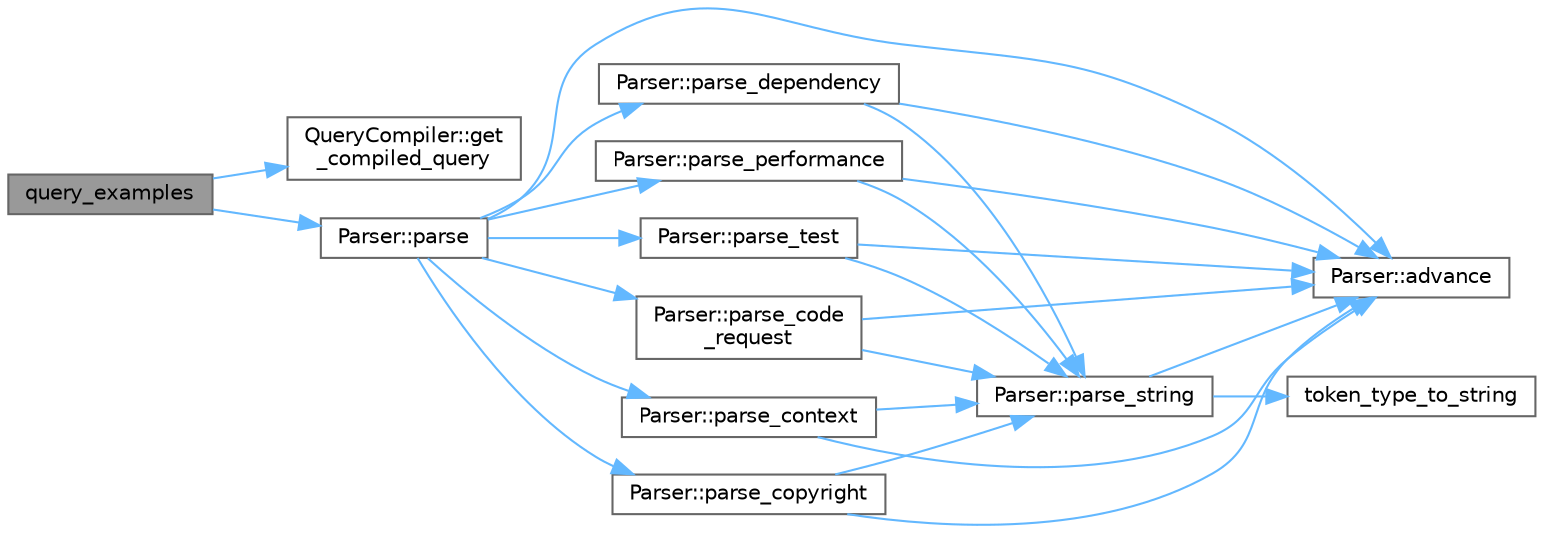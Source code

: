digraph "query_examples"
{
 // INTERACTIVE_SVG=YES
 // LATEX_PDF_SIZE
  bgcolor="transparent";
  edge [fontname=Helvetica,fontsize=10,labelfontname=Helvetica,labelfontsize=10];
  node [fontname=Helvetica,fontsize=10,shape=box,height=0.2,width=0.4];
  rankdir="LR";
  Node1 [id="Node000001",label="query_examples",height=0.2,width=0.4,color="gray40", fillcolor="grey60", style="filled", fontcolor="black",tooltip=" "];
  Node1 -> Node2 [id="edge1_Node000001_Node000002",color="steelblue1",style="solid",tooltip=" "];
  Node2 [id="Node000002",label="QueryCompiler::get\l_compiled_query",height=0.2,width=0.4,color="grey40", fillcolor="white", style="filled",URL="$class_query_compiler.html#a1388810fdc7a7baea96dc14446350d7f",tooltip=" "];
  Node1 -> Node3 [id="edge2_Node000001_Node000003",color="steelblue1",style="solid",tooltip=" "];
  Node3 [id="Node000003",label="Parser::parse",height=0.2,width=0.4,color="grey40", fillcolor="white", style="filled",URL="$class_parser.html#a5bb9e2439834d492b5bf186fec35ff3e",tooltip=" "];
  Node3 -> Node4 [id="edge3_Node000003_Node000004",color="steelblue1",style="solid",tooltip=" "];
  Node4 [id="Node000004",label="Parser::advance",height=0.2,width=0.4,color="grey40", fillcolor="white", style="filled",URL="$class_parser.html#add1eddb7d0c761330d9a90a08638a762",tooltip=" "];
  Node3 -> Node5 [id="edge4_Node000003_Node000005",color="steelblue1",style="solid",tooltip=" "];
  Node5 [id="Node000005",label="Parser::parse_code\l_request",height=0.2,width=0.4,color="grey40", fillcolor="white", style="filled",URL="$class_parser.html#a5c664ca81f7065fc0a8eb9763da29bb8",tooltip=" "];
  Node5 -> Node4 [id="edge5_Node000005_Node000004",color="steelblue1",style="solid",tooltip=" "];
  Node5 -> Node6 [id="edge6_Node000005_Node000006",color="steelblue1",style="solid",tooltip=" "];
  Node6 [id="Node000006",label="Parser::parse_string",height=0.2,width=0.4,color="grey40", fillcolor="white", style="filled",URL="$class_parser.html#ae94806d020b21a05fef2bfbfa538ec93",tooltip=" "];
  Node6 -> Node4 [id="edge7_Node000006_Node000004",color="steelblue1",style="solid",tooltip=" "];
  Node6 -> Node7 [id="edge8_Node000006_Node000007",color="steelblue1",style="solid",tooltip=" "];
  Node7 [id="Node000007",label="token_type_to_string",height=0.2,width=0.4,color="grey40", fillcolor="white", style="filled",URL="$cql_8cpp.html#a349ed62556e6e28823af7d657af4654f",tooltip=" "];
  Node3 -> Node8 [id="edge9_Node000003_Node000008",color="steelblue1",style="solid",tooltip=" "];
  Node8 [id="Node000008",label="Parser::parse_context",height=0.2,width=0.4,color="grey40", fillcolor="white", style="filled",URL="$class_parser.html#ad9bf18edcaded14fa81e8b510a1d18a0",tooltip=" "];
  Node8 -> Node4 [id="edge10_Node000008_Node000004",color="steelblue1",style="solid",tooltip=" "];
  Node8 -> Node6 [id="edge11_Node000008_Node000006",color="steelblue1",style="solid",tooltip=" "];
  Node3 -> Node9 [id="edge12_Node000003_Node000009",color="steelblue1",style="solid",tooltip=" "];
  Node9 [id="Node000009",label="Parser::parse_copyright",height=0.2,width=0.4,color="grey40", fillcolor="white", style="filled",URL="$class_parser.html#a54d829f3e12cd2252095aec80168308a",tooltip=" "];
  Node9 -> Node4 [id="edge13_Node000009_Node000004",color="steelblue1",style="solid",tooltip=" "];
  Node9 -> Node6 [id="edge14_Node000009_Node000006",color="steelblue1",style="solid",tooltip=" "];
  Node3 -> Node10 [id="edge15_Node000003_Node000010",color="steelblue1",style="solid",tooltip=" "];
  Node10 [id="Node000010",label="Parser::parse_dependency",height=0.2,width=0.4,color="grey40", fillcolor="white", style="filled",URL="$class_parser.html#af2772a020de828eadc2b366c9e14f93c",tooltip=" "];
  Node10 -> Node4 [id="edge16_Node000010_Node000004",color="steelblue1",style="solid",tooltip=" "];
  Node10 -> Node6 [id="edge17_Node000010_Node000006",color="steelblue1",style="solid",tooltip=" "];
  Node3 -> Node11 [id="edge18_Node000003_Node000011",color="steelblue1",style="solid",tooltip=" "];
  Node11 [id="Node000011",label="Parser::parse_performance",height=0.2,width=0.4,color="grey40", fillcolor="white", style="filled",URL="$class_parser.html#a5ef46cced24a5b30aa81e6155f74ed1e",tooltip=" "];
  Node11 -> Node4 [id="edge19_Node000011_Node000004",color="steelblue1",style="solid",tooltip=" "];
  Node11 -> Node6 [id="edge20_Node000011_Node000006",color="steelblue1",style="solid",tooltip=" "];
  Node3 -> Node12 [id="edge21_Node000003_Node000012",color="steelblue1",style="solid",tooltip=" "];
  Node12 [id="Node000012",label="Parser::parse_test",height=0.2,width=0.4,color="grey40", fillcolor="white", style="filled",URL="$class_parser.html#a2438151ab55251ef4ec963b1c12ecf8f",tooltip=" "];
  Node12 -> Node4 [id="edge22_Node000012_Node000004",color="steelblue1",style="solid",tooltip=" "];
  Node12 -> Node6 [id="edge23_Node000012_Node000006",color="steelblue1",style="solid",tooltip=" "];
}
